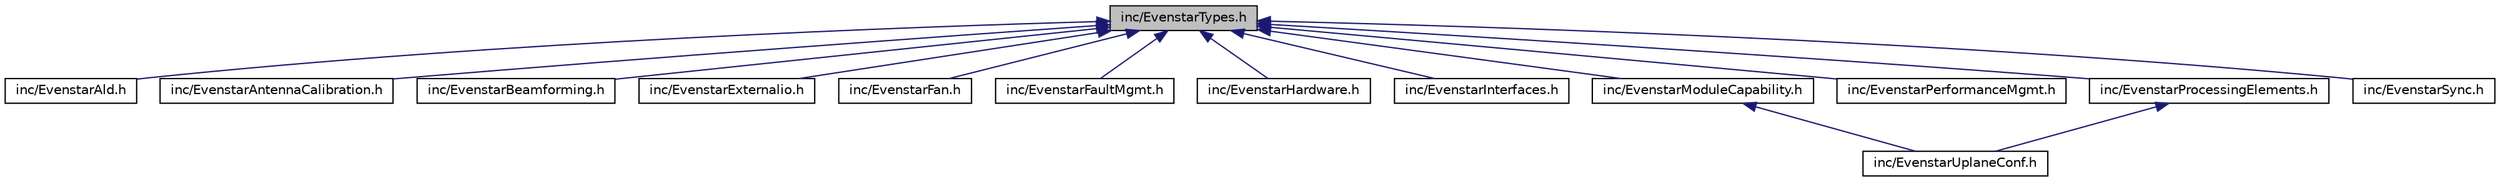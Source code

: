 digraph "inc/EvenstarTypes.h"
{
 // LATEX_PDF_SIZE
  bgcolor="transparent";
  edge [fontname="Helvetica",fontsize="10",labelfontname="Helvetica",labelfontsize="10"];
  node [fontname="Helvetica",fontsize="10",shape=record];
  Node1 [label="inc/EvenstarTypes.h",height=0.2,width=0.4,color="black", fillcolor="grey75", style="filled", fontcolor="black",tooltip=" "];
  Node1 -> Node2 [dir="back",color="midnightblue",fontsize="10",style="solid",fontname="Helvetica"];
  Node2 [label="inc/EvenstarAld.h",height=0.2,width=0.4,color="black",URL="$EvenstarAld_8h.html",tooltip=" "];
  Node1 -> Node3 [dir="back",color="midnightblue",fontsize="10",style="solid",fontname="Helvetica"];
  Node3 [label="inc/EvenstarAntennaCalibration.h",height=0.2,width=0.4,color="black",URL="$EvenstarAntennaCalibration_8h.html",tooltip=" "];
  Node1 -> Node4 [dir="back",color="midnightblue",fontsize="10",style="solid",fontname="Helvetica"];
  Node4 [label="inc/EvenstarBeamforming.h",height=0.2,width=0.4,color="black",URL="$EvenstarBeamforming_8h.html",tooltip=" "];
  Node1 -> Node5 [dir="back",color="midnightblue",fontsize="10",style="solid",fontname="Helvetica"];
  Node5 [label="inc/EvenstarExternalio.h",height=0.2,width=0.4,color="black",URL="$EvenstarExternalio_8h.html",tooltip=" "];
  Node1 -> Node6 [dir="back",color="midnightblue",fontsize="10",style="solid",fontname="Helvetica"];
  Node6 [label="inc/EvenstarFan.h",height=0.2,width=0.4,color="black",URL="$EvenstarFan_8h.html",tooltip=" "];
  Node1 -> Node7 [dir="back",color="midnightblue",fontsize="10",style="solid",fontname="Helvetica"];
  Node7 [label="inc/EvenstarFaultMgmt.h",height=0.2,width=0.4,color="black",URL="$EvenstarFaultMgmt_8h.html",tooltip=" "];
  Node1 -> Node8 [dir="back",color="midnightblue",fontsize="10",style="solid",fontname="Helvetica"];
  Node8 [label="inc/EvenstarHardware.h",height=0.2,width=0.4,color="black",URL="$EvenstarHardware_8h.html",tooltip=" "];
  Node1 -> Node9 [dir="back",color="midnightblue",fontsize="10",style="solid",fontname="Helvetica"];
  Node9 [label="inc/EvenstarInterfaces.h",height=0.2,width=0.4,color="black",URL="$EvenstarInterfaces_8h.html",tooltip=" "];
  Node1 -> Node10 [dir="back",color="midnightblue",fontsize="10",style="solid",fontname="Helvetica"];
  Node10 [label="inc/EvenstarModuleCapability.h",height=0.2,width=0.4,color="black",URL="$EvenstarModuleCapability_8h.html",tooltip=" "];
  Node10 -> Node11 [dir="back",color="midnightblue",fontsize="10",style="solid",fontname="Helvetica"];
  Node11 [label="inc/EvenstarUplaneConf.h",height=0.2,width=0.4,color="black",URL="$EvenstarUplaneConf_8h.html",tooltip=" "];
  Node1 -> Node12 [dir="back",color="midnightblue",fontsize="10",style="solid",fontname="Helvetica"];
  Node12 [label="inc/EvenstarPerformanceMgmt.h",height=0.2,width=0.4,color="black",URL="$EvenstarPerformanceMgmt_8h.html",tooltip=" "];
  Node1 -> Node13 [dir="back",color="midnightblue",fontsize="10",style="solid",fontname="Helvetica"];
  Node13 [label="inc/EvenstarProcessingElements.h",height=0.2,width=0.4,color="black",URL="$EvenstarProcessingElements_8h.html",tooltip=" "];
  Node13 -> Node11 [dir="back",color="midnightblue",fontsize="10",style="solid",fontname="Helvetica"];
  Node1 -> Node14 [dir="back",color="midnightblue",fontsize="10",style="solid",fontname="Helvetica"];
  Node14 [label="inc/EvenstarSync.h",height=0.2,width=0.4,color="black",URL="$EvenstarSync_8h.html",tooltip=" "];
}
